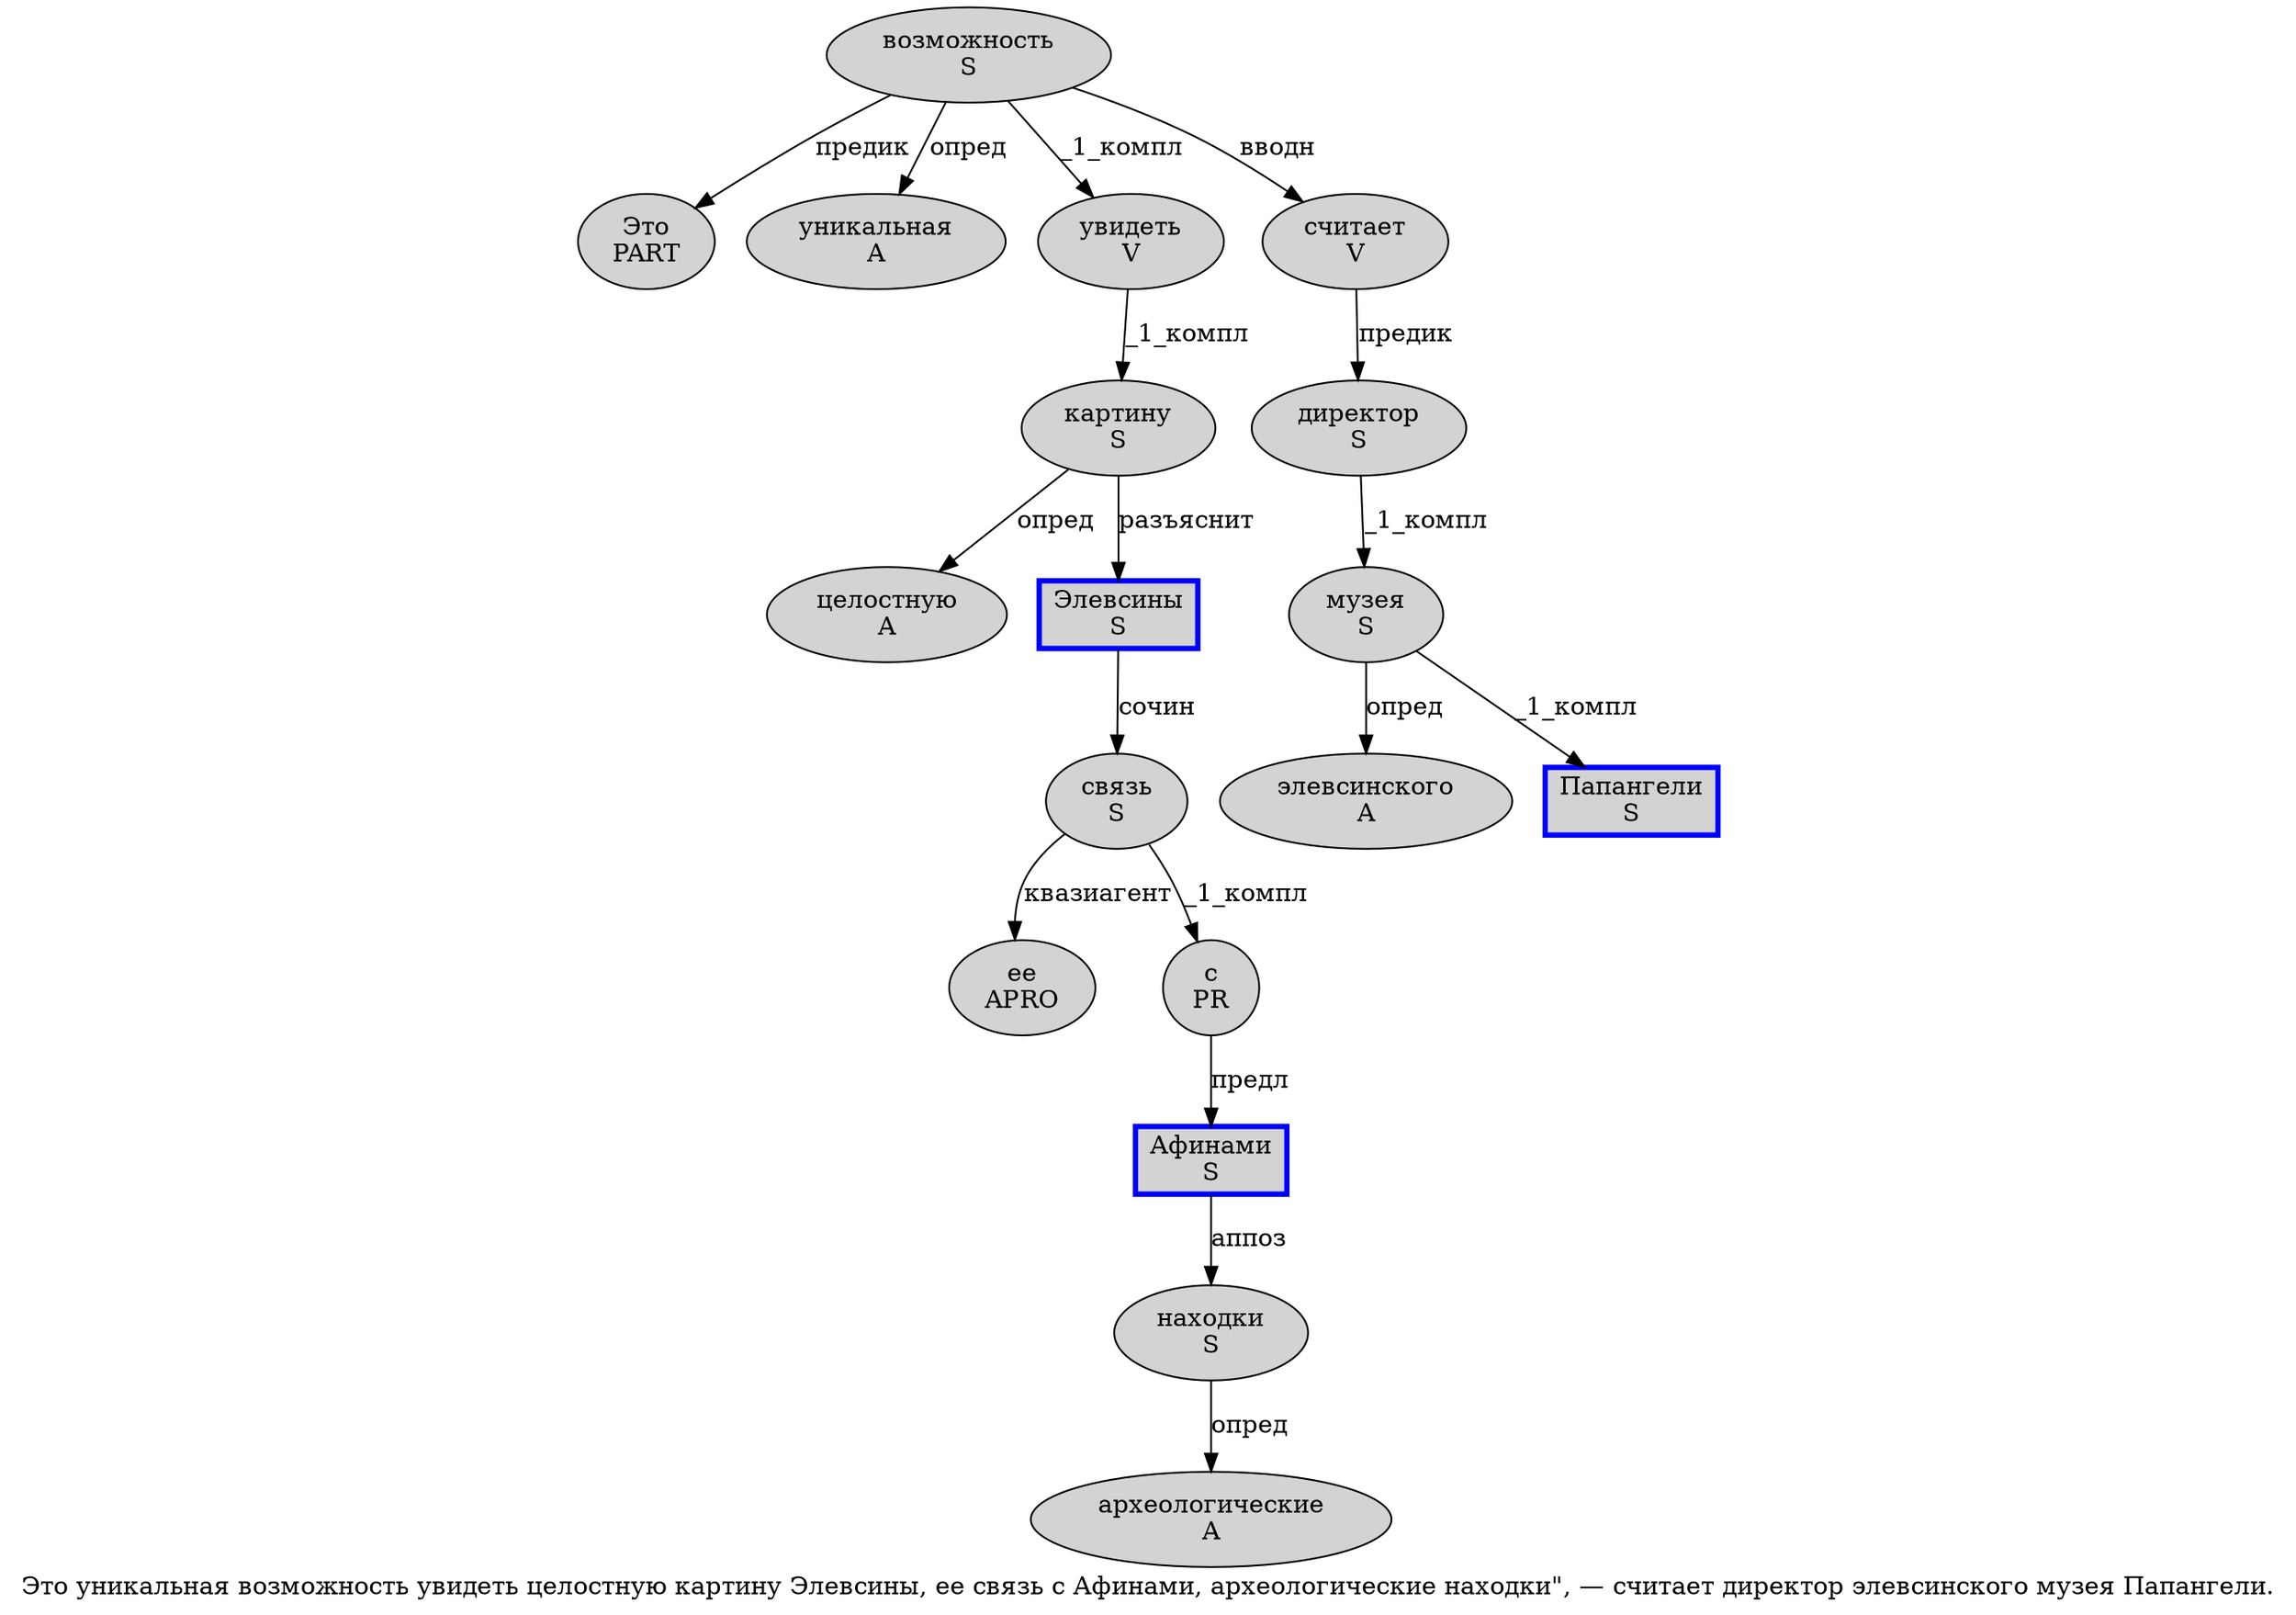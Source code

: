 digraph SENTENCE_1099 {
	graph [label="Это уникальная возможность увидеть целостную картину Элевсины, ее связь с Афинами, археологические находки\", — считает директор элевсинского музея Папангели."]
	node [style=filled]
		0 [label="Это
PART" color="" fillcolor=lightgray penwidth=1 shape=ellipse]
		1 [label="уникальная
A" color="" fillcolor=lightgray penwidth=1 shape=ellipse]
		2 [label="возможность
S" color="" fillcolor=lightgray penwidth=1 shape=ellipse]
		3 [label="увидеть
V" color="" fillcolor=lightgray penwidth=1 shape=ellipse]
		4 [label="целостную
A" color="" fillcolor=lightgray penwidth=1 shape=ellipse]
		5 [label="картину
S" color="" fillcolor=lightgray penwidth=1 shape=ellipse]
		6 [label="Элевсины
S" color=blue fillcolor=lightgray penwidth=3 shape=box]
		8 [label="ее
APRO" color="" fillcolor=lightgray penwidth=1 shape=ellipse]
		9 [label="связь
S" color="" fillcolor=lightgray penwidth=1 shape=ellipse]
		10 [label="с
PR" color="" fillcolor=lightgray penwidth=1 shape=ellipse]
		11 [label="Афинами
S" color=blue fillcolor=lightgray penwidth=3 shape=box]
		13 [label="археологические
A" color="" fillcolor=lightgray penwidth=1 shape=ellipse]
		14 [label="находки
S" color="" fillcolor=lightgray penwidth=1 shape=ellipse]
		18 [label="считает
V" color="" fillcolor=lightgray penwidth=1 shape=ellipse]
		19 [label="директор
S" color="" fillcolor=lightgray penwidth=1 shape=ellipse]
		20 [label="элевсинского
A" color="" fillcolor=lightgray penwidth=1 shape=ellipse]
		21 [label="музея
S" color="" fillcolor=lightgray penwidth=1 shape=ellipse]
		22 [label="Папангели
S" color=blue fillcolor=lightgray penwidth=3 shape=box]
			3 -> 5 [label="_1_компл"]
			14 -> 13 [label="опред"]
			11 -> 14 [label="аппоз"]
			21 -> 20 [label="опред"]
			21 -> 22 [label="_1_компл"]
			6 -> 9 [label="сочин"]
			9 -> 8 [label="квазиагент"]
			9 -> 10 [label="_1_компл"]
			18 -> 19 [label="предик"]
			2 -> 0 [label="предик"]
			2 -> 1 [label="опред"]
			2 -> 3 [label="_1_компл"]
			2 -> 18 [label="вводн"]
			5 -> 4 [label="опред"]
			5 -> 6 [label="разъяснит"]
			10 -> 11 [label="предл"]
			19 -> 21 [label="_1_компл"]
}